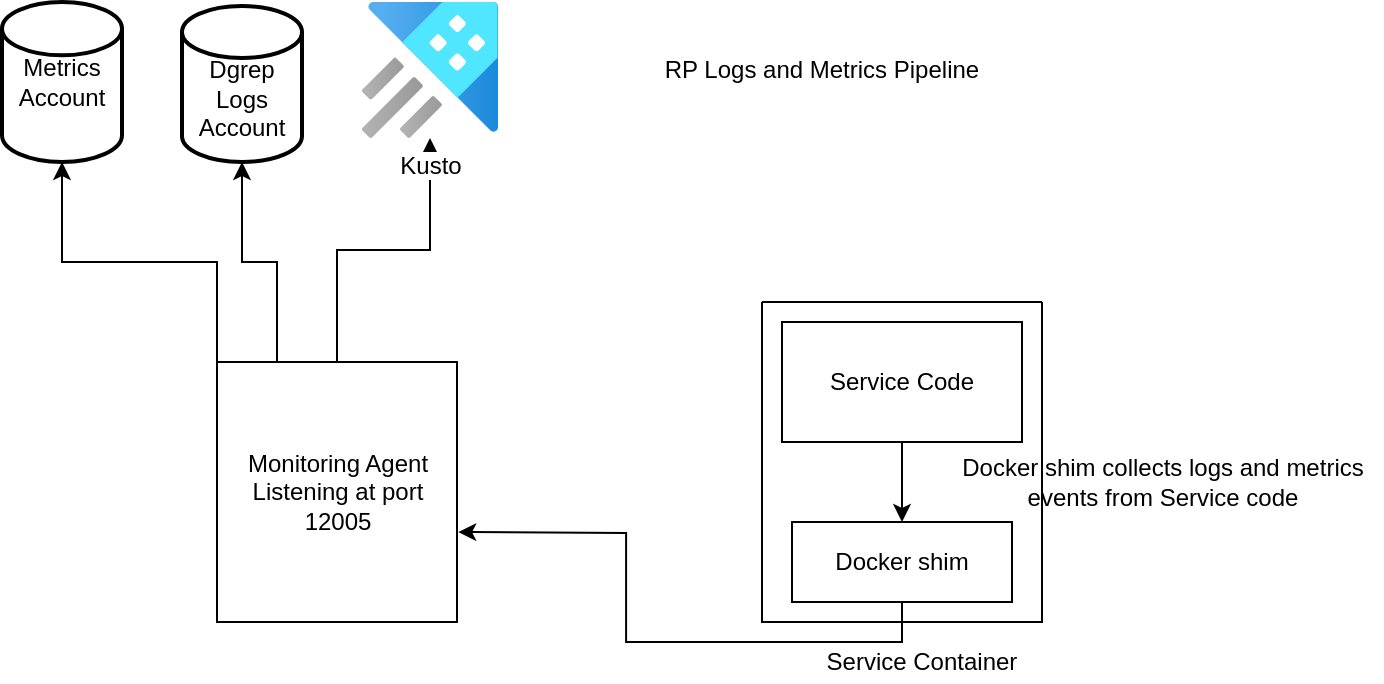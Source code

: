 <mxfile version="14.8.4" type="github"><diagram id="HXE8KbV0Nf3XFGTRCX8m" name="Page-1"><mxGraphModel dx="929" dy="633" grid="1" gridSize="10" guides="1" tooltips="1" connect="1" arrows="1" fold="1" page="1" pageScale="1" pageWidth="850" pageHeight="1100" math="0" shadow="0"><root><mxCell id="0"/><mxCell id="1" parent="0"/><mxCell id="KeLk31cFY2CTAjlEoZYN-1" value="" style="swimlane;startSize=0;" vertex="1" parent="1"><mxGeometry x="440" y="210" width="140" height="160" as="geometry"/></mxCell><mxCell id="KeLk31cFY2CTAjlEoZYN-4" value="Docker shim" style="rounded=0;whiteSpace=wrap;html=1;" vertex="1" parent="KeLk31cFY2CTAjlEoZYN-1"><mxGeometry x="15" y="110" width="110" height="40" as="geometry"/></mxCell><mxCell id="KeLk31cFY2CTAjlEoZYN-5" value="Service Code" style="rounded=0;whiteSpace=wrap;html=1;" vertex="1" parent="KeLk31cFY2CTAjlEoZYN-1"><mxGeometry x="10" y="10" width="120" height="60" as="geometry"/></mxCell><mxCell id="KeLk31cFY2CTAjlEoZYN-9" value="" style="endArrow=classic;html=1;exitX=0.5;exitY=1;exitDx=0;exitDy=0;entryX=0.5;entryY=0;entryDx=0;entryDy=0;" edge="1" parent="KeLk31cFY2CTAjlEoZYN-1" source="KeLk31cFY2CTAjlEoZYN-5" target="KeLk31cFY2CTAjlEoZYN-4"><mxGeometry width="50" height="50" relative="1" as="geometry"><mxPoint x="-40" y="120" as="sourcePoint"/><mxPoint x="10" y="70" as="targetPoint"/></mxGeometry></mxCell><mxCell id="KeLk31cFY2CTAjlEoZYN-2" value="Service Container" style="text;html=1;strokeColor=none;fillColor=none;align=center;verticalAlign=middle;whiteSpace=wrap;rounded=0;" vertex="1" parent="1"><mxGeometry x="460" y="380" width="120" height="20" as="geometry"/></mxCell><mxCell id="KeLk31cFY2CTAjlEoZYN-7" value="Docker shim collects logs and metrics events from Service code" style="text;html=1;strokeColor=none;fillColor=none;align=center;verticalAlign=middle;whiteSpace=wrap;rounded=0;" vertex="1" parent="1"><mxGeometry x="531" y="290" width="219" height="20" as="geometry"/></mxCell><mxCell id="KeLk31cFY2CTAjlEoZYN-14" style="edgeStyle=orthogonalEdgeStyle;rounded=0;orthogonalLoop=1;jettySize=auto;html=1;exitX=0.5;exitY=1;exitDx=0;exitDy=0;entryX=0.979;entryY=0.591;entryDx=0;entryDy=0;entryPerimeter=0;" edge="1" parent="1" source="KeLk31cFY2CTAjlEoZYN-4"><mxGeometry relative="1" as="geometry"><mxPoint x="288.11" y="325.01" as="targetPoint"/></mxGeometry></mxCell><mxCell id="KeLk31cFY2CTAjlEoZYN-18" style="edgeStyle=orthogonalEdgeStyle;rounded=0;orthogonalLoop=1;jettySize=auto;html=1;exitX=0.25;exitY=0;exitDx=0;exitDy=0;entryX=0.5;entryY=1;entryDx=0;entryDy=0;entryPerimeter=0;" edge="1" parent="1" source="KeLk31cFY2CTAjlEoZYN-15" target="KeLk31cFY2CTAjlEoZYN-17"><mxGeometry relative="1" as="geometry"/></mxCell><mxCell id="KeLk31cFY2CTAjlEoZYN-24" style="edgeStyle=orthogonalEdgeStyle;rounded=0;orthogonalLoop=1;jettySize=auto;html=1;exitX=0;exitY=0;exitDx=0;exitDy=0;entryX=0.5;entryY=1;entryDx=0;entryDy=0;entryPerimeter=0;" edge="1" parent="1" source="KeLk31cFY2CTAjlEoZYN-15" target="KeLk31cFY2CTAjlEoZYN-23"><mxGeometry relative="1" as="geometry"/></mxCell><mxCell id="KeLk31cFY2CTAjlEoZYN-26" style="edgeStyle=orthogonalEdgeStyle;rounded=0;orthogonalLoop=1;jettySize=auto;html=1;exitX=0.5;exitY=0;exitDx=0;exitDy=0;" edge="1" parent="1" source="KeLk31cFY2CTAjlEoZYN-15" target="KeLk31cFY2CTAjlEoZYN-16"><mxGeometry relative="1" as="geometry"/></mxCell><mxCell id="KeLk31cFY2CTAjlEoZYN-15" value="Monitoring Agent Listening at port 12005" style="rounded=0;whiteSpace=wrap;html=1;" vertex="1" parent="1"><mxGeometry x="167.5" y="240" width="120" height="130" as="geometry"/></mxCell><mxCell id="KeLk31cFY2CTAjlEoZYN-16" value="Kusto" style="aspect=fixed;html=1;points=[];align=center;image;fontSize=12;image=img/lib/azure2/databases/Azure_Data_Explorer_Clusters.svg;" vertex="1" parent="1"><mxGeometry x="240" y="60" width="68" height="68" as="geometry"/></mxCell><mxCell id="KeLk31cFY2CTAjlEoZYN-17" value="&lt;br&gt;Dgrep Logs Account" style="strokeWidth=2;html=1;shape=mxgraph.flowchart.database;whiteSpace=wrap;" vertex="1" parent="1"><mxGeometry x="150" y="62" width="60" height="78" as="geometry"/></mxCell><mxCell id="KeLk31cFY2CTAjlEoZYN-23" value="Metrics Account" style="strokeWidth=2;html=1;shape=mxgraph.flowchart.database;whiteSpace=wrap;" vertex="1" parent="1"><mxGeometry x="60" y="60" width="60" height="80" as="geometry"/></mxCell><mxCell id="KeLk31cFY2CTAjlEoZYN-27" value="RP Logs and Metrics Pipeline" style="text;html=1;strokeColor=none;fillColor=none;align=center;verticalAlign=middle;whiteSpace=wrap;rounded=0;" vertex="1" parent="1"><mxGeometry x="370" y="84" width="200" height="20" as="geometry"/></mxCell></root></mxGraphModel></diagram></mxfile>